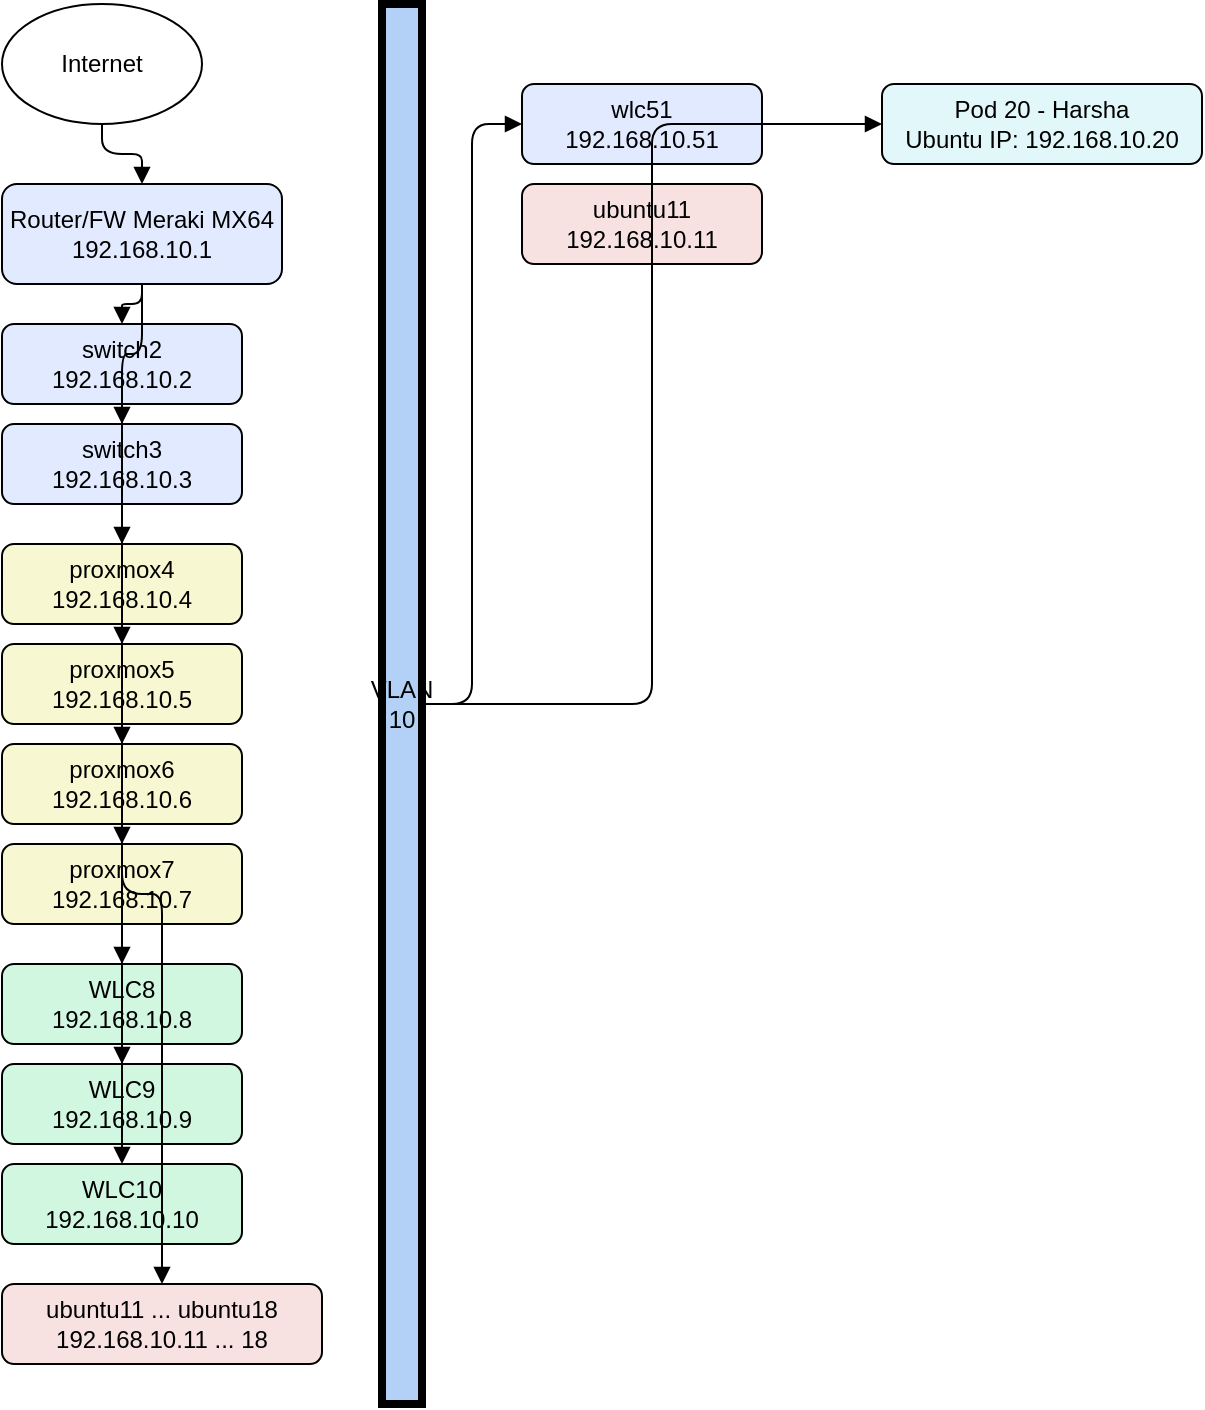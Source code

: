 <?xml version="1.0" encoding="UTF-8"?>
<mxfile>
  <diagram name="Lab Topology" id="lab-topology">
    <mxGraphModel dx="1000" dy="1000" grid="1" gridSize="10" guides="1" tooltips="1" connect="1" arrows="1" fold="1" page="1" pageScale="1" pageWidth="2000" pageHeight="2000" math="0" shadow="0">
      <root>
        <mxCell id="0" />
        <mxCell id="1" parent="0" />
        <!-- Internet -->
        <mxCell id="2" value="Internet" style="ellipse;whiteSpace=wrap;html=1;" vertex="1" parent="1">
          <mxGeometry x="60" y="60" width="100" height="60" as="geometry" />
        </mxCell>
        <!-- Router/FW -->
        <mxCell id="3" value="Router/FW Meraki MX64&#xa;192.168.10.1" style="rounded=1;whiteSpace=wrap;html=1;fillColor=#e1eaff;" vertex="1" parent="1">
          <mxGeometry x="60" y="150" width="140" height="50" as="geometry" />
        </mxCell>
        <mxCell id="4" style="edgeStyle=orthogonalEdgeStyle;endArrow=block;html=1;" edge="1" parent="1" source="2" target="3">
          <mxGeometry relative="1" as="geometry" />
        </mxCell>
        <!-- Switches -->
        <mxCell id="5" value="switch2&#xa;192.168.10.2" style="rounded=1;whiteSpace=wrap;html=1;fillColor=#e1eaff;" vertex="1" parent="1">
          <mxGeometry x="60" y="220" width="120" height="40" as="geometry" />
        </mxCell>
        <mxCell id="6" value="switch3&#xa;192.168.10.3" style="rounded=1;whiteSpace=wrap;html=1;fillColor=#e1eaff;" vertex="1" parent="1">
          <mxGeometry x="60" y="270" width="120" height="40" as="geometry" />
        </mxCell>
        <mxCell id="7" style="edgeStyle=orthogonalEdgeStyle;endArrow=block;html=1;" edge="1" parent="1" source="3" target="5">
          <mxGeometry relative="1" as="geometry" />
        </mxCell>
        <mxCell id="8" style="edgeStyle=orthogonalEdgeStyle;endArrow=block;html=1;" edge="1" parent="1" source="3" target="6">
          <mxGeometry relative="1" as="geometry" />
        </mxCell>
        <!-- Proxmox -->
        <mxCell id="9" value="proxmox4&#xa;192.168.10.4" style="rounded=1;whiteSpace=wrap;html=1;fillColor=#f7f7d1;" vertex="1" parent="1">
          <mxGeometry x="60" y="330" width="120" height="40" as="geometry" />
        </mxCell>
        <mxCell id="10" value="proxmox5&#xa;192.168.10.5" style="rounded=1;whiteSpace=wrap;html=1;fillColor=#f7f7d1;" vertex="1" parent="1">
          <mxGeometry x="60" y="380" width="120" height="40" as="geometry" />
        </mxCell>
        <mxCell id="11" value="proxmox6&#xa;192.168.10.6" style="rounded=1;whiteSpace=wrap;html=1;fillColor=#f7f7d1;" vertex="1" parent="1">
          <mxGeometry x="60" y="430" width="120" height="40" as="geometry" />
        </mxCell>
        <mxCell id="12" value="proxmox7&#xa;192.168.10.7" style="rounded=1;whiteSpace=wrap;html=1;fillColor=#f7f7d1;" vertex="1" parent="1">
          <mxGeometry x="60" y="480" width="120" height="40" as="geometry" />
        </mxCell>
        <mxCell id="13" style="edgeStyle=orthogonalEdgeStyle;endArrow=block;html=1;" edge="1" parent="1" source="5" target="9">
          <mxGeometry relative="1" as="geometry" />
        </mxCell>
        <mxCell id="14" style="edgeStyle=orthogonalEdgeStyle;endArrow=block;html=1;" edge="1" parent="1" source="5" target="10">
          <mxGeometry relative="1" as="geometry" />
        </mxCell>
        <mxCell id="15" style="edgeStyle=orthogonalEdgeStyle;endArrow=block;html=1;" edge="1" parent="1" source="5" target="11">
          <mxGeometry relative="1" as="geometry" />
        </mxCell>
        <mxCell id="16" style="edgeStyle=orthogonalEdgeStyle;endArrow=block;html=1;" edge="1" parent="1" source="5" target="12">
          <mxGeometry relative="1" as="geometry" />
        </mxCell>
        <!-- WLCs -->
        <mxCell id="17" value="WLC8&#xa;192.168.10.8" style="rounded=1;whiteSpace=wrap;html=1;fillColor=#d1f7e1;" vertex="1" parent="1">
          <mxGeometry x="60" y="540" width="120" height="40" as="geometry" />
        </mxCell>
        <mxCell id="18" value="WLC9&#xa;192.168.10.9" style="rounded=1;whiteSpace=wrap;html=1;fillColor=#d1f7e1;" vertex="1" parent="1">
          <mxGeometry x="60" y="590" width="120" height="40" as="geometry" />
        </mxCell>
        <mxCell id="19" value="WLC10&#xa;192.168.10.10" style="rounded=1;whiteSpace=wrap;html=1;fillColor=#d1f7e1;" vertex="1" parent="1">
          <mxGeometry x="60" y="640" width="120" height="40" as="geometry" />
        </mxCell>
        <mxCell id="20" style="edgeStyle=orthogonalEdgeStyle;endArrow=block;html=1;" edge="1" parent="1" source="6" target="17">
          <mxGeometry relative="1" as="geometry" />
        </mxCell>
        <mxCell id="21" style="edgeStyle=orthogonalEdgeStyle;endArrow=block;html=1;" edge="1" parent="1" source="6" target="18">
          <mxGeometry relative="1" as="geometry" />
        </mxCell>
        <mxCell id="22" style="edgeStyle=orthogonalEdgeStyle;endArrow=block;html=1;" edge="1" parent="1" source="6" target="19">
          <mxGeometry relative="1" as="geometry" />
        </mxCell>
        <!-- Ubuntu group -->
        <mxCell id="23" value="ubuntu11 ... ubuntu18&#xa;192.168.10.11 ... 18" style="rounded=1;whiteSpace=wrap;html=1;fillColor=#f7e1e1;" vertex="1" parent="1">
          <mxGeometry x="60" y="700" width="160" height="40" as="geometry" />
        </mxCell>
        <mxCell id="24" style="edgeStyle=orthogonalEdgeStyle;endArrow=block;html=1;" edge="1" parent="1" source="6" target="23">
          <mxGeometry relative="1" as="geometry" />
        </mxCell>
        <!-- VLAN 10 divider -->
        <mxCell id="25" value="VLAN 10" style="rounded=0;whiteSpace=wrap;html=1;fillColor=#b3d1f7;strokeWidth=4;" vertex="1" parent="1">
          <mxGeometry x="250" y="60" width="20" height="700" as="geometry" />
        </mxCell>
        <!-- Shared servers -->
        <mxCell id="26" value="wlc51&#xa;192.168.10.51" style="rounded=1;whiteSpace=wrap;html=1;fillColor=#e1eaff;" vertex="1" parent="1">
          <mxGeometry x="320" y="100" width="120" height="40" as="geometry" />
        </mxCell>
        <mxCell id="27" value="ubuntu11&#xa;192.168.10.11" style="rounded=1;whiteSpace=wrap;html=1;fillColor=#f7e1e1;" vertex="1" parent="1">
          <mxGeometry x="320" y="150" width="120" height="40" as="geometry" />
        </mxCell>
        <!-- ... more shared servers and pods can be added similarly ... -->
        <!-- Example pod -->
        <mxCell id="28" value="Pod 20 - Harsha&#xa;Ubuntu IP: 192.168.10.20" style="rounded=1;whiteSpace=wrap;html=1;fillColor=#e1f7fa;" vertex="1" parent="1">
          <mxGeometry x="500" y="100" width="160" height="40" as="geometry" />
        </mxCell>
        <!-- Example connection from VLAN 10 to shared server -->
        <mxCell id="29" style="edgeStyle=orthogonalEdgeStyle;endArrow=block;html=1;" edge="1" parent="1" source="25" target="26">
          <mxGeometry relative="1" as="geometry" />
        </mxCell>
        <!-- Example connection from VLAN 10 to pod -->
        <mxCell id="30" style="edgeStyle=orthogonalEdgeStyle;endArrow=block;html=1;" edge="1" parent="1" source="25" target="28">
          <mxGeometry relative="1" as="geometry" />
        </mxCell>
      </root>
    </mxGraphModel>
  </diagram>
</mxfile>
